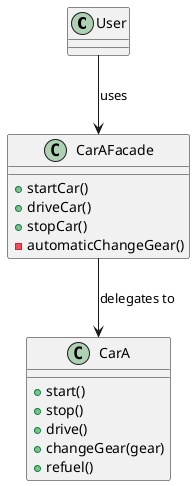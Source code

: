 Facade Design Pattern
Purpose: To simplify access to a complex system.
Intent: Hides internal complexity by combining or simplifying multiple operations from multiple classes.
Example: CarAFacade gives a simplified interface for using CarA.
It might internally call multiple methods of CarA, but the user just sees 1 or 2 easy methods.

@startuml Facade
class User

class CarA {
    +start()
    +stop()
    +drive()
    +changeGear(gear)
    +refuel()
}

class CarAFacade {
    +startCar()
    +driveCar()
    +stopCar()
    -automaticChangeGear()
}

User --> CarAFacade : uses
CarAFacade --> CarA : delegates to
@enduml

Proxy Design Pattern
Purpose: To control access to an object (like a security guard or wrapper).
Intent: Adds a layer before accessing the real object — for lazy loading, logging, access control, caching, etc.
Example: A BankProxy class checks authentication before calling RealBank.withdraw().
BankProxy looks like a Bank but adds access control or logging before calling RealBank.
User calls withdraw() on the proxy, which controls access and optionally calls the real method.

@startuml Proxy
interface Bank {
    +withdraw(amount)
}

class RealBank implements Bank {
    +withdraw(amount)
}

class BankProxy implements Bank {
    -realBank : RealBank
    +withdraw(amount)
}

class User

User --> BankProxy : calls withdraw()
BankProxy --> RealBank : delegates if allowed
@enduml

Adapter Design Pattern
Purpose: To convert one interface to another so that incompatible types can work together.
Intent: Make two incompatible interfaces compatible.
Example: A MediaAdapter converts a VlcPlayer to work with an AudioPlayer that expects the MediaPlayer interface.
The user tries to play a file using AudioPlayer, which supports only certain formats.
When the format (e.g., VLC) isn't supported directly, AudioPlayer internally uses a MediaAdapter to
adapt the call to VlcPlayer.

@startuml Adapter
interface MediaPlayer {
    +play(audioType, fileName)
}

class VlcPlayer {
    +playVlc(fileName)
}

class MediaAdapter implements MediaPlayer {
    -vlcPlayer : VlcPlayer
    +play(audioType, fileName)
}

class AudioPlayer {
    +play(audioType, fileName)
}

class User

User --> AudioPlayer : calls play()
AudioPlayer --> MediaAdapter : uses if needed
MediaAdapter --> VlcPlayer : adapts call
@enduml

✅ Facade Pattern
Hides complexity of multiple classes
Provides a simple interface
Used to simplify usage of a system
Client interacts only with the facade, not internal classes
Doesn’t change interface, just combines multiple calls
Example: CarFacade.startCar() internally does refuel(), start(), changeGear()

🛡️ Proxy Pattern
Controls access to a real object
Used for logging, access control, lazy loading
Interface stays the same
Client thinks it’s calling the real object
May add extra behavior before/after forwarding the call
Example: BankProxy.withdraw() checks authentication, then calls RealBank.withdraw()

🔌 Adapter Pattern
Connects two incompatible interfaces
Converts one interface into another expected by the client
Used for legacy system integration or API mismatch
Client is aware it's working through an adapter
Doesn’t simplify or secure — it makes incompatible things compatible

Example: MediaAdapter.play("vlc", "file") adapts to VlcPlayer.playVlc("file")